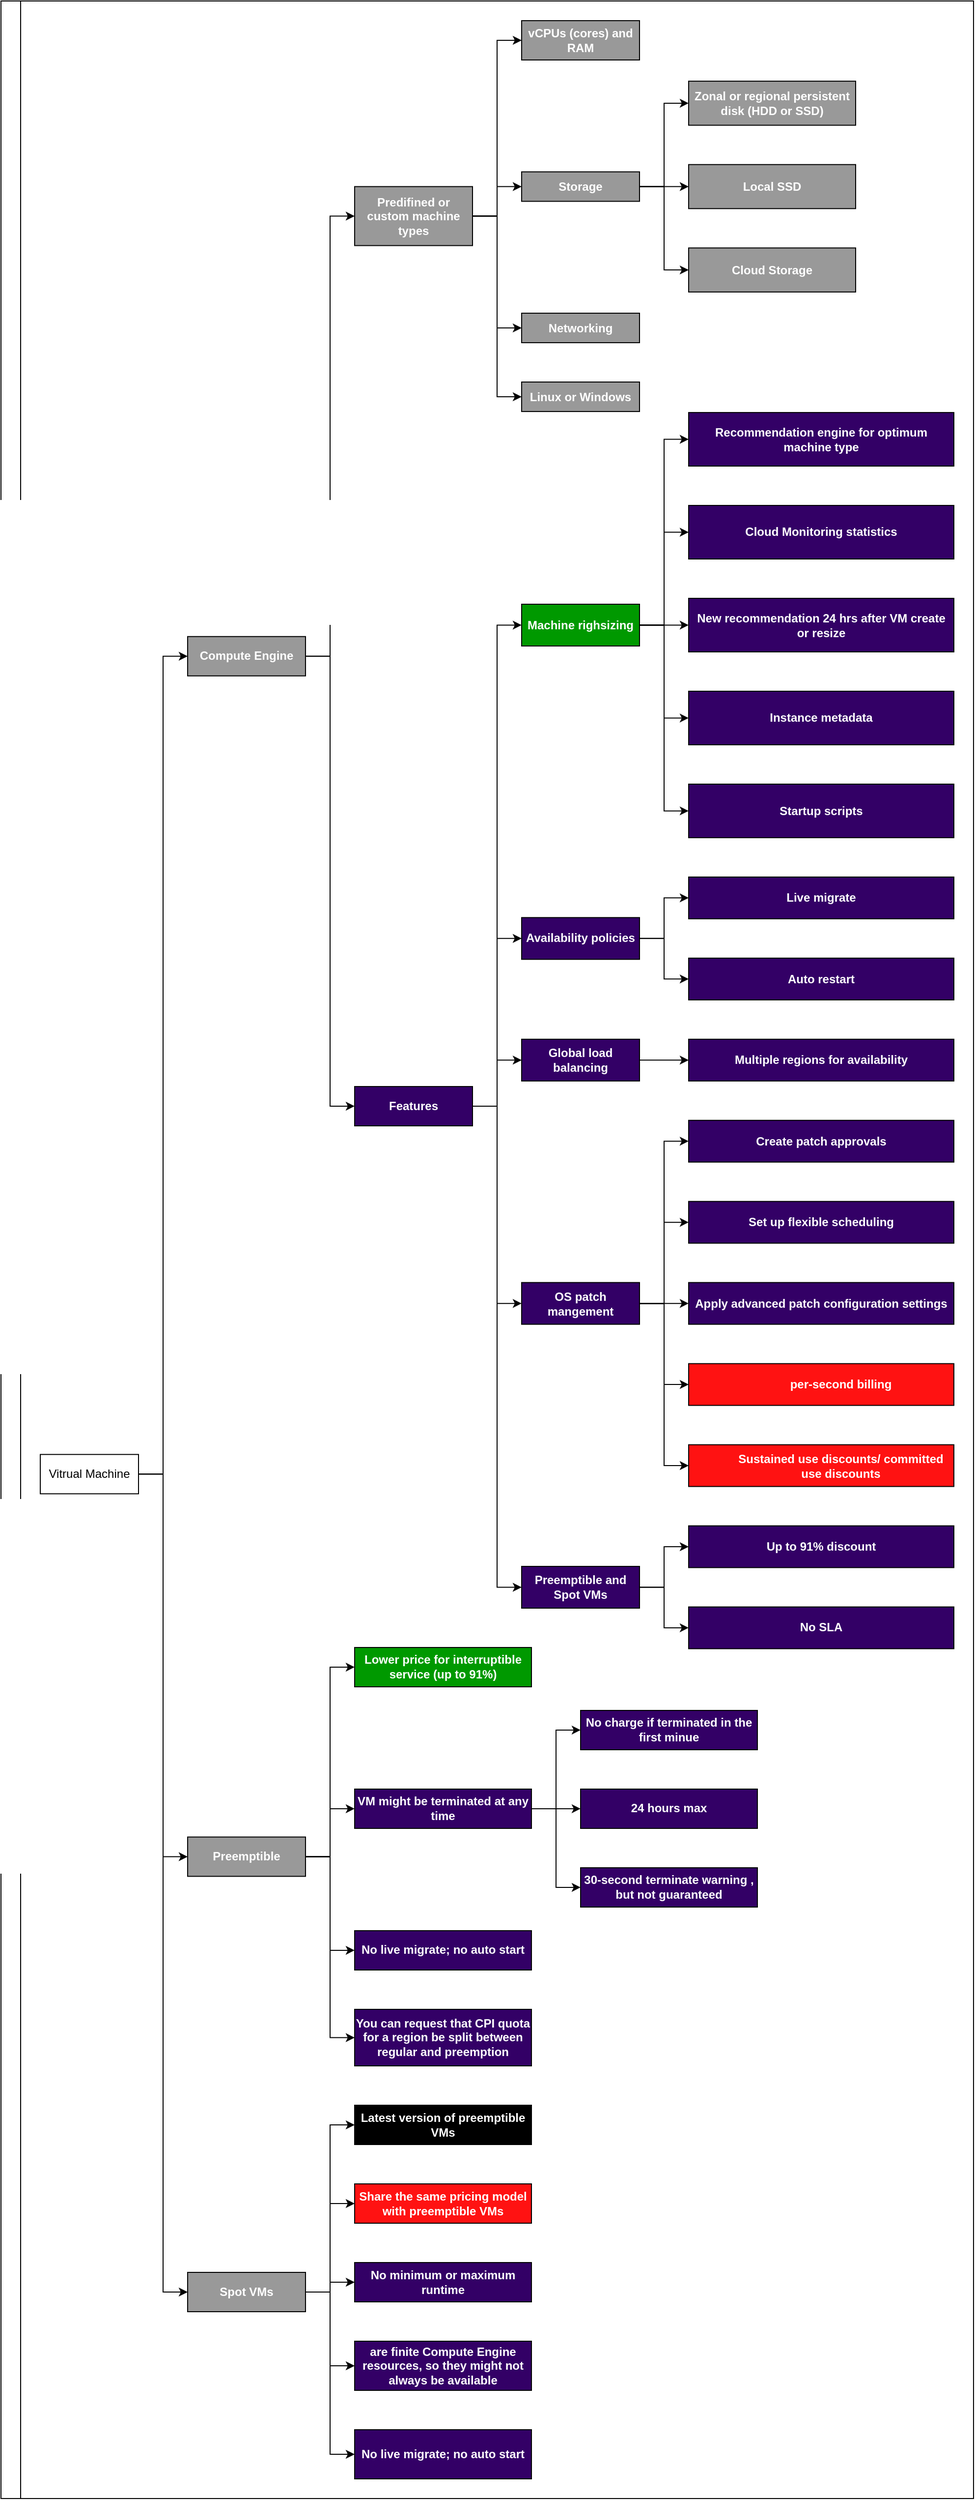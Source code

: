 <mxfile>
    <diagram id="h8-nyggpswMjWNMo-d0T" name="Page-1">
        <mxGraphModel dx="1382" dy="917" grid="1" gridSize="10" guides="1" tooltips="1" connect="1" arrows="1" fold="1" page="1" pageScale="1" pageWidth="1200" pageHeight="1920" math="0" shadow="0">
            <root>
                <mxCell id="0"/>
                <mxCell id="1" parent="0"/>
                <mxCell id="2" value="" style="swimlane;startSize=20;horizontal=0;childLayout=treeLayout;horizontalTree=1;resizable=0;containerType=tree;" vertex="1" parent="1">
                    <mxGeometry x="90" y="240" width="990" height="2540" as="geometry"/>
                </mxCell>
                <mxCell id="3" value="Vitrual Machine" style="whiteSpace=wrap;html=1;" vertex="1" parent="2">
                    <mxGeometry x="40" y="1478.186" width="100" height="40" as="geometry"/>
                </mxCell>
                <mxCell id="4" value="&lt;font color=&quot;#ffffff&quot;&gt;&lt;b&gt;Compute Engine&lt;/b&gt;&lt;/font&gt;" style="whiteSpace=wrap;html=1;fillColor=#999999;" vertex="1" parent="2">
                    <mxGeometry x="190" y="646.374" width="120" height="40" as="geometry"/>
                </mxCell>
                <mxCell id="5" value="" style="edgeStyle=elbowEdgeStyle;elbow=horizontal;html=1;rounded=0;" edge="1" parent="2" source="3" target="4">
                    <mxGeometry relative="1" as="geometry"/>
                </mxCell>
                <mxCell id="8" value="" style="edgeStyle=elbowEdgeStyle;elbow=horizontal;html=1;rounded=0;" edge="1" target="9" source="3" parent="2">
                    <mxGeometry relative="1" as="geometry">
                        <mxPoint x="230" y="-19664.825" as="sourcePoint"/>
                    </mxGeometry>
                </mxCell>
                <mxCell id="9" value="&lt;font color=&quot;#ffffff&quot;&gt;&lt;b&gt;Preemptible&lt;/b&gt;&lt;/font&gt;" style="whiteSpace=wrap;html=1;fillColor=#999999;" vertex="1" parent="2">
                    <mxGeometry x="190" y="1867.243" width="120" height="40" as="geometry"/>
                </mxCell>
                <mxCell id="10" value="" style="edgeStyle=elbowEdgeStyle;elbow=horizontal;html=1;rounded=0;" edge="1" target="11" source="4" parent="2">
                    <mxGeometry relative="1" as="geometry">
                        <mxPoint x="230" y="-19624.825" as="sourcePoint"/>
                    </mxGeometry>
                </mxCell>
                <mxCell id="11" value="&lt;font color=&quot;#ffffff&quot;&gt;&lt;b&gt;Predifined or custom machine types&lt;/b&gt;&lt;/font&gt;" style="whiteSpace=wrap;html=1;fillColor=#999999;" vertex="1" parent="2">
                    <mxGeometry x="360" y="188.76" width="120" height="60" as="geometry"/>
                </mxCell>
                <mxCell id="12" value="" style="edgeStyle=elbowEdgeStyle;elbow=horizontal;html=1;rounded=0;" edge="1" target="13" source="11" parent="2">
                    <mxGeometry relative="1" as="geometry">
                        <mxPoint x="400" y="-19669.425" as="sourcePoint"/>
                    </mxGeometry>
                </mxCell>
                <mxCell id="13" value="&lt;font color=&quot;#ffffff&quot;&gt;&lt;b&gt;vCPUs (cores) and RAM&lt;/b&gt;&lt;/font&gt;" style="whiteSpace=wrap;html=1;fillColor=#999999;" vertex="1" parent="2">
                    <mxGeometry x="530" y="20" width="120" height="40" as="geometry"/>
                </mxCell>
                <mxCell id="14" value="" style="edgeStyle=elbowEdgeStyle;elbow=horizontal;html=1;rounded=0;" edge="1" target="15" source="11" parent="2">
                    <mxGeometry relative="1" as="geometry">
                        <mxPoint x="570" y="-19668.825" as="sourcePoint"/>
                    </mxGeometry>
                </mxCell>
                <mxCell id="15" value="&lt;font color=&quot;#ffffff&quot;&gt;&lt;b&gt;Storage&lt;/b&gt;&lt;/font&gt;" style="whiteSpace=wrap;html=1;fillColor=#999999;" vertex="1" parent="2">
                    <mxGeometry x="530" y="173.76" width="120" height="30" as="geometry"/>
                </mxCell>
                <mxCell id="16" value="" style="edgeStyle=elbowEdgeStyle;elbow=horizontal;html=1;rounded=0;" edge="1" target="17" source="15" parent="2">
                    <mxGeometry relative="1" as="geometry">
                        <mxPoint x="570" y="-19574.825" as="sourcePoint"/>
                    </mxGeometry>
                </mxCell>
                <mxCell id="17" value="&lt;font color=&quot;#ffffff&quot;&gt;&lt;b&gt;Zonal or regional persistent disk (HDD or SSD)&lt;/b&gt;&lt;/font&gt;" style="whiteSpace=wrap;html=1;fillColor=#999999;" vertex="1" parent="2">
                    <mxGeometry x="700" y="81.56" width="170" height="44.8" as="geometry"/>
                </mxCell>
                <mxCell id="18" value="" style="edgeStyle=elbowEdgeStyle;elbow=horizontal;html=1;rounded=0;" edge="1" target="19" source="15" parent="2">
                    <mxGeometry relative="1" as="geometry">
                        <mxPoint x="740" y="-19531.865" as="sourcePoint"/>
                    </mxGeometry>
                </mxCell>
                <mxCell id="19" value="&lt;font color=&quot;#ffffff&quot;&gt;&lt;b&gt;Local SSD&lt;/b&gt;&lt;/font&gt;" style="whiteSpace=wrap;html=1;fillColor=#999999;" vertex="1" parent="2">
                    <mxGeometry x="700" y="166.36" width="170" height="44.8" as="geometry"/>
                </mxCell>
                <mxCell id="20" value="" style="edgeStyle=elbowEdgeStyle;elbow=horizontal;html=1;rounded=0;" edge="1" target="21" source="15" parent="2">
                    <mxGeometry relative="1" as="geometry">
                        <mxPoint x="740" y="-19514.905" as="sourcePoint"/>
                    </mxGeometry>
                </mxCell>
                <mxCell id="21" value="&lt;font color=&quot;#ffffff&quot;&gt;&lt;b&gt;Cloud Storage&lt;/b&gt;&lt;/font&gt;" style="whiteSpace=wrap;html=1;fillColor=#999999;" vertex="1" parent="2">
                    <mxGeometry x="700" y="251.16" width="170" height="44.8" as="geometry"/>
                </mxCell>
                <mxCell id="22" value="" style="edgeStyle=elbowEdgeStyle;elbow=horizontal;html=1;rounded=0;" edge="1" target="23" source="11" parent="2">
                    <mxGeometry relative="1" as="geometry">
                        <mxPoint x="570" y="-19574.825" as="sourcePoint"/>
                    </mxGeometry>
                </mxCell>
                <mxCell id="23" value="&lt;font color=&quot;#ffffff&quot;&gt;&lt;b&gt;Networking&lt;/b&gt;&lt;/font&gt;" style="whiteSpace=wrap;html=1;fillColor=#999999;" vertex="1" parent="2">
                    <mxGeometry x="530" y="317.52" width="120" height="30" as="geometry"/>
                </mxCell>
                <mxCell id="24" value="" style="edgeStyle=elbowEdgeStyle;elbow=horizontal;html=1;rounded=0;" edge="1" target="25" source="11" parent="2">
                    <mxGeometry relative="1" as="geometry">
                        <mxPoint x="570" y="-19387.065" as="sourcePoint"/>
                    </mxGeometry>
                </mxCell>
                <mxCell id="25" value="&lt;font color=&quot;#ffffff&quot;&gt;&lt;b&gt;Linux or Windows&lt;/b&gt;&lt;/font&gt;" style="whiteSpace=wrap;html=1;fillColor=#999999;" vertex="1" parent="2">
                    <mxGeometry x="530" y="387.52" width="120" height="30" as="geometry"/>
                </mxCell>
                <mxCell id="26" value="" style="edgeStyle=elbowEdgeStyle;elbow=horizontal;html=1;rounded=0;" edge="1" target="27" source="4" parent="2">
                    <mxGeometry relative="1" as="geometry">
                        <mxPoint x="400" y="-19164.305" as="sourcePoint"/>
                    </mxGeometry>
                </mxCell>
                <mxCell id="27" value="&lt;font color=&quot;#ffffff&quot;&gt;&lt;b&gt;Features&lt;/b&gt;&lt;/font&gt;" style="whiteSpace=wrap;html=1;fillColor=#330066;" vertex="1" parent="2">
                    <mxGeometry x="360" y="1103.988" width="120" height="40" as="geometry"/>
                </mxCell>
                <mxCell id="28" value="" style="edgeStyle=elbowEdgeStyle;elbow=horizontal;html=1;rounded=0;" edge="1" target="29" source="27" parent="2">
                    <mxGeometry relative="1" as="geometry">
                        <mxPoint x="400" y="-18824.041" as="sourcePoint"/>
                    </mxGeometry>
                </mxCell>
                <mxCell id="29" value="&lt;font color=&quot;#ffffff&quot;&gt;&lt;b&gt;Machine righsizing&lt;/b&gt;&lt;/font&gt;" style="whiteSpace=wrap;html=1;fillColor=#009900;" vertex="1" parent="2">
                    <mxGeometry x="530" y="613.488" width="120" height="42.48" as="geometry"/>
                </mxCell>
                <mxCell id="30" value="" style="edgeStyle=elbowEdgeStyle;elbow=horizontal;html=1;rounded=0;" edge="1" target="31" source="27" parent="2">
                    <mxGeometry relative="1" as="geometry">
                        <mxPoint x="570" y="-18288.147" as="sourcePoint"/>
                    </mxGeometry>
                </mxCell>
                <mxCell id="31" value="&lt;font color=&quot;#ffffff&quot;&gt;&lt;b&gt;Availability policies&lt;/b&gt;&lt;/font&gt;" style="whiteSpace=wrap;html=1;fillColor=#330066;" vertex="1" parent="2">
                    <mxGeometry x="530" y="932.168" width="120" height="42.48" as="geometry"/>
                </mxCell>
                <mxCell id="32" value="" style="edgeStyle=elbowEdgeStyle;elbow=horizontal;html=1;rounded=0;" edge="1" target="33" source="27" parent="2">
                    <mxGeometry relative="1" as="geometry">
                        <mxPoint x="570" y="-17835.147" as="sourcePoint"/>
                    </mxGeometry>
                </mxCell>
                <mxCell id="33" value="&lt;font color=&quot;#ffffff&quot;&gt;&lt;b&gt;Global load balancing&lt;/b&gt;&lt;/font&gt;" style="whiteSpace=wrap;html=1;fillColor=#330066;" vertex="1" parent="2">
                    <mxGeometry x="530" y="1055.888" width="120" height="42.48" as="geometry"/>
                </mxCell>
                <mxCell id="34" value="" style="edgeStyle=elbowEdgeStyle;elbow=horizontal;html=1;rounded=0;" edge="1" target="35" source="27" parent="2">
                    <mxGeometry relative="1" as="geometry">
                        <mxPoint x="570" y="-17367.279" as="sourcePoint"/>
                    </mxGeometry>
                </mxCell>
                <mxCell id="35" value="&lt;font color=&quot;#ffffff&quot;&gt;&lt;b&gt;OS patch mangement&lt;/b&gt;&lt;/font&gt;" style="whiteSpace=wrap;html=1;fillColor=#330066;" vertex="1" parent="2">
                    <mxGeometry x="530" y="1303.328" width="120" height="42.48" as="geometry"/>
                </mxCell>
                <mxCell id="36" value="" style="edgeStyle=elbowEdgeStyle;elbow=horizontal;html=1;rounded=0;" edge="1" target="37" source="27" parent="2">
                    <mxGeometry relative="1" as="geometry">
                        <mxPoint x="570" y="-16870.543" as="sourcePoint"/>
                    </mxGeometry>
                </mxCell>
                <mxCell id="37" value="&lt;font color=&quot;#ffffff&quot;&gt;&lt;b&gt;Preemptible and Spot VMs&lt;/b&gt;&lt;/font&gt;" style="whiteSpace=wrap;html=1;fillColor=#330066;" vertex="1" parent="2">
                    <mxGeometry x="530" y="1592.008" width="120" height="42.48" as="geometry"/>
                </mxCell>
                <mxCell id="38" value="" style="edgeStyle=elbowEdgeStyle;elbow=horizontal;html=1;rounded=0;" edge="1" target="39" source="29" parent="2">
                    <mxGeometry relative="1" as="geometry">
                        <mxPoint x="570" y="-16344.939" as="sourcePoint"/>
                    </mxGeometry>
                </mxCell>
                <mxCell id="39" value="&lt;font color=&quot;#ffffff&quot;&gt;&lt;b&gt;Recommendation engine for optimum machine type&lt;/b&gt;&lt;/font&gt;" style="whiteSpace=wrap;html=1;fillColor=#330066;" vertex="1" parent="2">
                    <mxGeometry x="700" y="418.528" width="270" height="54.48" as="geometry"/>
                </mxCell>
                <mxCell id="40" value="" style="edgeStyle=elbowEdgeStyle;elbow=horizontal;html=1;rounded=0;" edge="1" target="41" source="29" parent="2">
                    <mxGeometry relative="1" as="geometry">
                        <mxPoint x="740" y="-16510.139" as="sourcePoint"/>
                    </mxGeometry>
                </mxCell>
                <mxCell id="41" value="&lt;font color=&quot;#ffffff&quot;&gt;&lt;b&gt;Cloud Monitoring statistics&lt;/b&gt;&lt;/font&gt;" style="whiteSpace=wrap;html=1;fillColor=#330066;" vertex="1" parent="2">
                    <mxGeometry x="700" y="513.008" width="270" height="54.48" as="geometry"/>
                </mxCell>
                <mxCell id="42" value="" style="edgeStyle=elbowEdgeStyle;elbow=horizontal;html=1;rounded=0;" edge="1" target="43" source="29" parent="2">
                    <mxGeometry relative="1" as="geometry">
                        <mxPoint x="740" y="-15954.075" as="sourcePoint"/>
                    </mxGeometry>
                </mxCell>
                <mxCell id="43" value="&lt;font color=&quot;#ffffff&quot;&gt;&lt;b&gt;New recommendation 24 hrs after VM create or resize&lt;/b&gt;&lt;/font&gt;" style="whiteSpace=wrap;html=1;fillColor=#330066;" vertex="1" parent="2">
                    <mxGeometry x="700" y="607.488" width="270" height="54.48" as="geometry"/>
                </mxCell>
                <mxCell id="44" value="" style="edgeStyle=elbowEdgeStyle;elbow=horizontal;html=1;rounded=0;" edge="1" target="45" source="29" parent="2">
                    <mxGeometry relative="1" as="geometry">
                        <mxPoint x="740" y="-15358.329" as="sourcePoint"/>
                    </mxGeometry>
                </mxCell>
                <mxCell id="45" value="&lt;font color=&quot;#ffffff&quot;&gt;&lt;b&gt;Instance metadata&lt;/b&gt;&lt;/font&gt;" style="whiteSpace=wrap;html=1;fillColor=#330066;" vertex="1" parent="2">
                    <mxGeometry x="700" y="701.968" width="270" height="54.48" as="geometry"/>
                </mxCell>
                <mxCell id="46" value="" style="edgeStyle=elbowEdgeStyle;elbow=horizontal;html=1;rounded=0;" edge="1" target="47" source="29" parent="2">
                    <mxGeometry relative="1" as="geometry">
                        <mxPoint x="740" y="-14722.902" as="sourcePoint"/>
                    </mxGeometry>
                </mxCell>
                <mxCell id="47" value="&lt;font color=&quot;#ffffff&quot;&gt;&lt;b&gt;Startup scripts&lt;/b&gt;&lt;/font&gt;" style="whiteSpace=wrap;html=1;fillColor=#330066;" vertex="1" parent="2">
                    <mxGeometry x="700" y="796.448" width="270" height="54.48" as="geometry"/>
                </mxCell>
                <mxCell id="48" value="" style="edgeStyle=elbowEdgeStyle;elbow=horizontal;html=1;rounded=0;" edge="1" target="49" source="31" parent="2">
                    <mxGeometry relative="1" as="geometry">
                        <mxPoint x="570" y="-13804.849" as="sourcePoint"/>
                    </mxGeometry>
                </mxCell>
                <mxCell id="49" value="&lt;font color=&quot;#ffffff&quot;&gt;&lt;b&gt;Live migrate&lt;/b&gt;&lt;/font&gt;" style="whiteSpace=wrap;html=1;fillColor=#330066;" vertex="1" parent="2">
                    <mxGeometry x="700" y="890.928" width="270" height="42.48" as="geometry"/>
                </mxCell>
                <mxCell id="50" value="" style="edgeStyle=elbowEdgeStyle;elbow=horizontal;html=1;rounded=0;" edge="1" target="51" source="31" parent="2">
                    <mxGeometry relative="1" as="geometry">
                        <mxPoint x="740" y="-13784.001" as="sourcePoint"/>
                    </mxGeometry>
                </mxCell>
                <mxCell id="51" value="&lt;font color=&quot;#ffffff&quot;&gt;&lt;b&gt;Auto restart&lt;/b&gt;&lt;/font&gt;" style="whiteSpace=wrap;html=1;fillColor=#330066;" vertex="1" parent="2">
                    <mxGeometry x="700" y="973.408" width="270" height="42.48" as="geometry"/>
                </mxCell>
                <mxCell id="52" value="" style="edgeStyle=elbowEdgeStyle;elbow=horizontal;html=1;rounded=0;" edge="1" target="53" source="33" parent="2">
                    <mxGeometry relative="1" as="geometry">
                        <mxPoint x="570" y="-13071.239" as="sourcePoint"/>
                    </mxGeometry>
                </mxCell>
                <mxCell id="53" value="&lt;font color=&quot;#ffffff&quot;&gt;&lt;b&gt;Multiple regions for availability&lt;/b&gt;&lt;/font&gt;" style="whiteSpace=wrap;html=1;fillColor=#330066;" vertex="1" parent="2">
                    <mxGeometry x="700" y="1055.888" width="270" height="42.48" as="geometry"/>
                </mxCell>
                <mxCell id="54" value="" style="edgeStyle=elbowEdgeStyle;elbow=horizontal;html=1;rounded=0;" edge="1" target="55" source="35" parent="2">
                    <mxGeometry relative="1" as="geometry">
                        <mxPoint x="570" y="-13070.002" as="sourcePoint"/>
                    </mxGeometry>
                </mxCell>
                <mxCell id="55" value="&lt;font color=&quot;#ffffff&quot;&gt;&lt;b&gt;Create patch approvals&lt;/b&gt;&lt;/font&gt;" style="whiteSpace=wrap;html=1;fillColor=#330066;" vertex="1" parent="2">
                    <mxGeometry x="700" y="1138.368" width="270" height="42.48" as="geometry"/>
                </mxCell>
                <mxCell id="56" value="" style="edgeStyle=elbowEdgeStyle;elbow=horizontal;html=1;rounded=0;" edge="1" target="57" source="35" parent="2">
                    <mxGeometry relative="1" as="geometry">
                        <mxPoint x="740" y="-12848.802" as="sourcePoint"/>
                    </mxGeometry>
                </mxCell>
                <mxCell id="57" value="&lt;font color=&quot;#ffffff&quot;&gt;&lt;b&gt;Set up flexible scheduling&lt;/b&gt;&lt;/font&gt;" style="whiteSpace=wrap;html=1;fillColor=#330066;" vertex="1" parent="2">
                    <mxGeometry x="700" y="1220.848" width="270" height="42.48" as="geometry"/>
                </mxCell>
                <mxCell id="58" value="" style="edgeStyle=elbowEdgeStyle;elbow=horizontal;html=1;rounded=0;" edge="1" target="59" source="35" parent="2">
                    <mxGeometry relative="1" as="geometry">
                        <mxPoint x="740" y="-12088.048" as="sourcePoint"/>
                    </mxGeometry>
                </mxCell>
                <mxCell id="59" value="&lt;font color=&quot;#ffffff&quot;&gt;&lt;b&gt;Apply advanced patch configuration settings&lt;/b&gt;&lt;/font&gt;" style="whiteSpace=wrap;html=1;fillColor=#330066;" vertex="1" parent="2">
                    <mxGeometry x="700" y="1303.328" width="270" height="42.48" as="geometry"/>
                </mxCell>
                <mxCell id="60" value="" style="edgeStyle=elbowEdgeStyle;elbow=horizontal;html=1;rounded=0;" edge="1" target="61" source="37" parent="2">
                    <mxGeometry relative="1" as="geometry">
                        <mxPoint x="570" y="-11530.761" as="sourcePoint"/>
                    </mxGeometry>
                </mxCell>
                <mxCell id="61" value="&lt;font color=&quot;#ffffff&quot;&gt;&lt;b&gt;Up to 91% discount&lt;/b&gt;&lt;/font&gt;" style="whiteSpace=wrap;html=1;fillColor=#330066;" vertex="1" parent="2">
                    <mxGeometry x="700" y="1550.768" width="270" height="42.48" as="geometry"/>
                </mxCell>
                <mxCell id="62" value="" style="edgeStyle=elbowEdgeStyle;elbow=horizontal;html=1;rounded=0;" edge="1" target="63" source="35" parent="2">
                    <mxGeometry relative="1" as="geometry">
                        <mxPoint x="740" y="-11307.087" as="sourcePoint"/>
                    </mxGeometry>
                </mxCell>
                <mxCell id="63" value="&lt;blockquote style=&quot;margin: 0 0 0 40px ; border: none ; padding: 0px&quot;&gt;&lt;font color=&quot;#ffffff&quot;&gt;&lt;b&gt;per-second billing&lt;/b&gt;&lt;/font&gt;&lt;/blockquote&gt;" style="whiteSpace=wrap;html=1;fillColor=#FF1212;" vertex="1" parent="2">
                    <mxGeometry x="700" y="1385.808" width="270" height="42.48" as="geometry"/>
                </mxCell>
                <mxCell id="64" value="" style="edgeStyle=elbowEdgeStyle;elbow=horizontal;html=1;rounded=0;" edge="1" target="65" source="35" parent="2">
                    <mxGeometry relative="1" as="geometry">
                        <mxPoint x="740" y="-10488.597" as="sourcePoint"/>
                    </mxGeometry>
                </mxCell>
                <mxCell id="65" value="&lt;blockquote style=&quot;margin: 0 0 0 40px ; border: none ; padding: 0px&quot;&gt;&lt;font color=&quot;#ffffff&quot;&gt;&lt;b&gt;Sustained use discounts/ committed use discounts&lt;/b&gt;&lt;/font&gt;&lt;/blockquote&gt;" style="whiteSpace=wrap;html=1;fillColor=#FF1212;align=center;" vertex="1" parent="2">
                    <mxGeometry x="700" y="1468.288" width="270" height="42.48" as="geometry"/>
                </mxCell>
                <mxCell id="66" value="" style="edgeStyle=elbowEdgeStyle;elbow=horizontal;html=1;rounded=0;" edge="1" target="67" source="37" parent="2">
                    <mxGeometry relative="1" as="geometry">
                        <mxPoint x="740" y="-9393.8" as="sourcePoint"/>
                    </mxGeometry>
                </mxCell>
                <mxCell id="67" value="&lt;font color=&quot;#ffffff&quot;&gt;&lt;b&gt;No SLA&lt;/b&gt;&lt;/font&gt;" style="whiteSpace=wrap;html=1;fillColor=#330066;" vertex="1" parent="2">
                    <mxGeometry x="700" y="1633.248" width="270" height="42.48" as="geometry"/>
                </mxCell>
                <mxCell id="112" value="" style="edgeStyle=elbowEdgeStyle;elbow=horizontal;html=1;rounded=0;" edge="1" target="113" source="9" parent="2">
                    <mxGeometry relative="1" as="geometry">
                        <mxPoint x="230" y="-3305.722" as="sourcePoint"/>
                    </mxGeometry>
                </mxCell>
                <mxCell id="113" value="&lt;font color=&quot;#ffffff&quot;&gt;&lt;b&gt;Lower price for interruptible service (up to 91%)&lt;/b&gt;&lt;/font&gt;" style="whiteSpace=wrap;html=1;fillColor=#009900;" vertex="1" parent="2">
                    <mxGeometry x="360" y="1674.488" width="180" height="40" as="geometry"/>
                </mxCell>
                <mxCell id="114" value="" style="edgeStyle=elbowEdgeStyle;elbow=horizontal;html=1;rounded=0;" edge="1" target="115" source="9" parent="2">
                    <mxGeometry relative="1" as="geometry">
                        <mxPoint x="400" y="-559.103" as="sourcePoint"/>
                    </mxGeometry>
                </mxCell>
                <mxCell id="115" value="&lt;font color=&quot;#ffffff&quot;&gt;&lt;b&gt;VM might be terminated at any time&lt;/b&gt;&lt;/font&gt;" style="whiteSpace=wrap;html=1;fillColor=#330066;" vertex="1" parent="2">
                    <mxGeometry x="360" y="1818.488" width="180" height="40" as="geometry"/>
                </mxCell>
                <mxCell id="116" value="" style="edgeStyle=elbowEdgeStyle;elbow=horizontal;html=1;rounded=0;" edge="1" target="117" source="9" parent="2">
                    <mxGeometry relative="1" as="geometry">
                        <mxPoint x="400" y="-539.853" as="sourcePoint"/>
                    </mxGeometry>
                </mxCell>
                <mxCell id="117" value="&lt;font color=&quot;#ffffff&quot;&gt;&lt;b&gt;No live migrate; no auto start&lt;/b&gt;&lt;/font&gt;" style="whiteSpace=wrap;html=1;fillColor=#330066;" vertex="1" parent="2">
                    <mxGeometry x="360" y="1962.488" width="180" height="40" as="geometry"/>
                </mxCell>
                <mxCell id="118" value="" style="edgeStyle=elbowEdgeStyle;elbow=horizontal;html=1;rounded=0;" edge="1" target="119" source="115" parent="2">
                    <mxGeometry relative="1" as="geometry">
                        <mxPoint x="400" y="-519.853" as="sourcePoint"/>
                    </mxGeometry>
                </mxCell>
                <mxCell id="119" value="&lt;font color=&quot;#ffffff&quot;&gt;&lt;b&gt;No charge if terminated in the first minue&lt;/b&gt;&lt;/font&gt;" style="whiteSpace=wrap;html=1;fillColor=#330066;" vertex="1" parent="2">
                    <mxGeometry x="590" y="1738.488" width="180" height="40" as="geometry"/>
                </mxCell>
                <mxCell id="120" value="" style="edgeStyle=elbowEdgeStyle;elbow=horizontal;html=1;rounded=0;" edge="1" target="121" source="115" parent="2">
                    <mxGeometry relative="1" as="geometry">
                        <mxPoint x="630" y="-519.853" as="sourcePoint"/>
                    </mxGeometry>
                </mxCell>
                <mxCell id="121" value="&lt;font color=&quot;#ffffff&quot;&gt;&lt;b&gt;24 hours max&lt;/b&gt;&lt;/font&gt;" style="whiteSpace=wrap;html=1;fillColor=#330066;" vertex="1" parent="2">
                    <mxGeometry x="590" y="1818.488" width="180" height="40" as="geometry"/>
                </mxCell>
                <mxCell id="122" value="" style="edgeStyle=elbowEdgeStyle;elbow=horizontal;html=1;rounded=0;" edge="1" target="123" source="115" parent="2">
                    <mxGeometry relative="1" as="geometry">
                        <mxPoint x="630" y="-503.853" as="sourcePoint"/>
                    </mxGeometry>
                </mxCell>
                <mxCell id="123" value="&lt;font color=&quot;#ffffff&quot;&gt;&lt;b&gt;30-second terminate warning , but not guaranteed&lt;/b&gt;&lt;/font&gt;" style="whiteSpace=wrap;html=1;fillColor=#330066;" vertex="1" parent="2">
                    <mxGeometry x="590" y="1898.488" width="180" height="40" as="geometry"/>
                </mxCell>
                <mxCell id="124" value="" style="edgeStyle=elbowEdgeStyle;elbow=horizontal;html=1;rounded=0;" edge="1" target="125" source="9" parent="2">
                    <mxGeometry relative="1" as="geometry">
                        <mxPoint x="400" y="-487.853" as="sourcePoint"/>
                    </mxGeometry>
                </mxCell>
                <mxCell id="125" value="&lt;font color=&quot;#ffffff&quot;&gt;&lt;b&gt;You can request that CPI quota for a region be split between regular and preemption&lt;/b&gt;&lt;/font&gt;" style="whiteSpace=wrap;html=1;fillColor=#330066;" vertex="1" parent="2">
                    <mxGeometry x="360" y="2042.488" width="180" height="57.51" as="geometry"/>
                </mxCell>
                <mxCell id="126" value="" style="edgeStyle=elbowEdgeStyle;elbow=horizontal;html=1;rounded=0;" edge="1" target="127" source="3" parent="2">
                    <mxGeometry relative="1" as="geometry">
                        <mxPoint x="230" y="-1073.91" as="sourcePoint"/>
                    </mxGeometry>
                </mxCell>
                <mxCell id="127" value="&lt;font color=&quot;#ffffff&quot;&gt;&lt;b&gt;Spot VMs&lt;/b&gt;&lt;/font&gt;" style="whiteSpace=wrap;html=1;fillColor=#999999;" vertex="1" parent="2">
                    <mxGeometry x="190" y="2309.998" width="120" height="40" as="geometry"/>
                </mxCell>
                <mxCell id="128" value="" style="edgeStyle=elbowEdgeStyle;elbow=horizontal;html=1;rounded=0;" edge="1" target="129" source="127" parent="2">
                    <mxGeometry relative="1" as="geometry">
                        <mxPoint x="230" y="280" as="sourcePoint"/>
                    </mxGeometry>
                </mxCell>
                <mxCell id="129" value="&lt;font color=&quot;#ffffff&quot;&gt;&lt;b&gt;Latest version of preemptible VMs&lt;/b&gt;&lt;/font&gt;" style="whiteSpace=wrap;html=1;fillColor=#000000;" vertex="1" parent="2">
                    <mxGeometry x="360" y="2139.998" width="180" height="40" as="geometry"/>
                </mxCell>
                <mxCell id="130" value="" style="edgeStyle=elbowEdgeStyle;elbow=horizontal;html=1;rounded=0;" edge="1" target="131" source="127" parent="2">
                    <mxGeometry relative="1" as="geometry">
                        <mxPoint x="400" y="1026.812" as="sourcePoint"/>
                    </mxGeometry>
                </mxCell>
                <mxCell id="131" value="&lt;font color=&quot;#ffffff&quot;&gt;&lt;b&gt;Share the same pricing model with preemptible VMs&lt;/b&gt;&lt;/font&gt;" style="whiteSpace=wrap;html=1;fillColor=#FF1212;" vertex="1" parent="2">
                    <mxGeometry x="360" y="2219.998" width="180" height="40" as="geometry"/>
                </mxCell>
                <mxCell id="132" value="" style="edgeStyle=elbowEdgeStyle;elbow=horizontal;html=1;rounded=0;" edge="1" target="133" source="127" parent="2">
                    <mxGeometry relative="1" as="geometry">
                        <mxPoint x="400" y="1046.812" as="sourcePoint"/>
                    </mxGeometry>
                </mxCell>
                <mxCell id="133" value="&lt;font color=&quot;#ffffff&quot;&gt;&lt;b&gt;No minimum or maximum runtime&lt;/b&gt;&lt;/font&gt;" style="whiteSpace=wrap;html=1;fillColor=#330066;" vertex="1" parent="2">
                    <mxGeometry x="360" y="2299.998" width="180" height="40" as="geometry"/>
                </mxCell>
                <mxCell id="134" value="" style="edgeStyle=elbowEdgeStyle;elbow=horizontal;html=1;rounded=0;" edge="1" target="135" source="127" parent="2">
                    <mxGeometry relative="1" as="geometry">
                        <mxPoint x="400" y="1066.812" as="sourcePoint"/>
                    </mxGeometry>
                </mxCell>
                <mxCell id="135" value="&lt;font color=&quot;#ffffff&quot;&gt;&lt;b&gt;are finite Compute Engine resources, so they might not always be available&lt;/b&gt;&lt;/font&gt;" style="whiteSpace=wrap;html=1;fillColor=#330066;" vertex="1" parent="2">
                    <mxGeometry x="360" y="2379.998" width="180" height="50" as="geometry"/>
                </mxCell>
                <mxCell id="136" value="" style="edgeStyle=elbowEdgeStyle;elbow=horizontal;html=1;rounded=0;" edge="1" target="137" source="127" parent="2">
                    <mxGeometry relative="1" as="geometry">
                        <mxPoint x="400" y="1090.062" as="sourcePoint"/>
                    </mxGeometry>
                </mxCell>
                <mxCell id="137" value="&lt;b style=&quot;color: rgb(255 , 255 , 255)&quot;&gt;No live migrate; no auto start&lt;/b&gt;" style="whiteSpace=wrap;html=1;fillColor=#330066;" vertex="1" parent="2">
                    <mxGeometry x="360" y="2469.998" width="180" height="50" as="geometry"/>
                </mxCell>
            </root>
        </mxGraphModel>
    </diagram>
</mxfile>